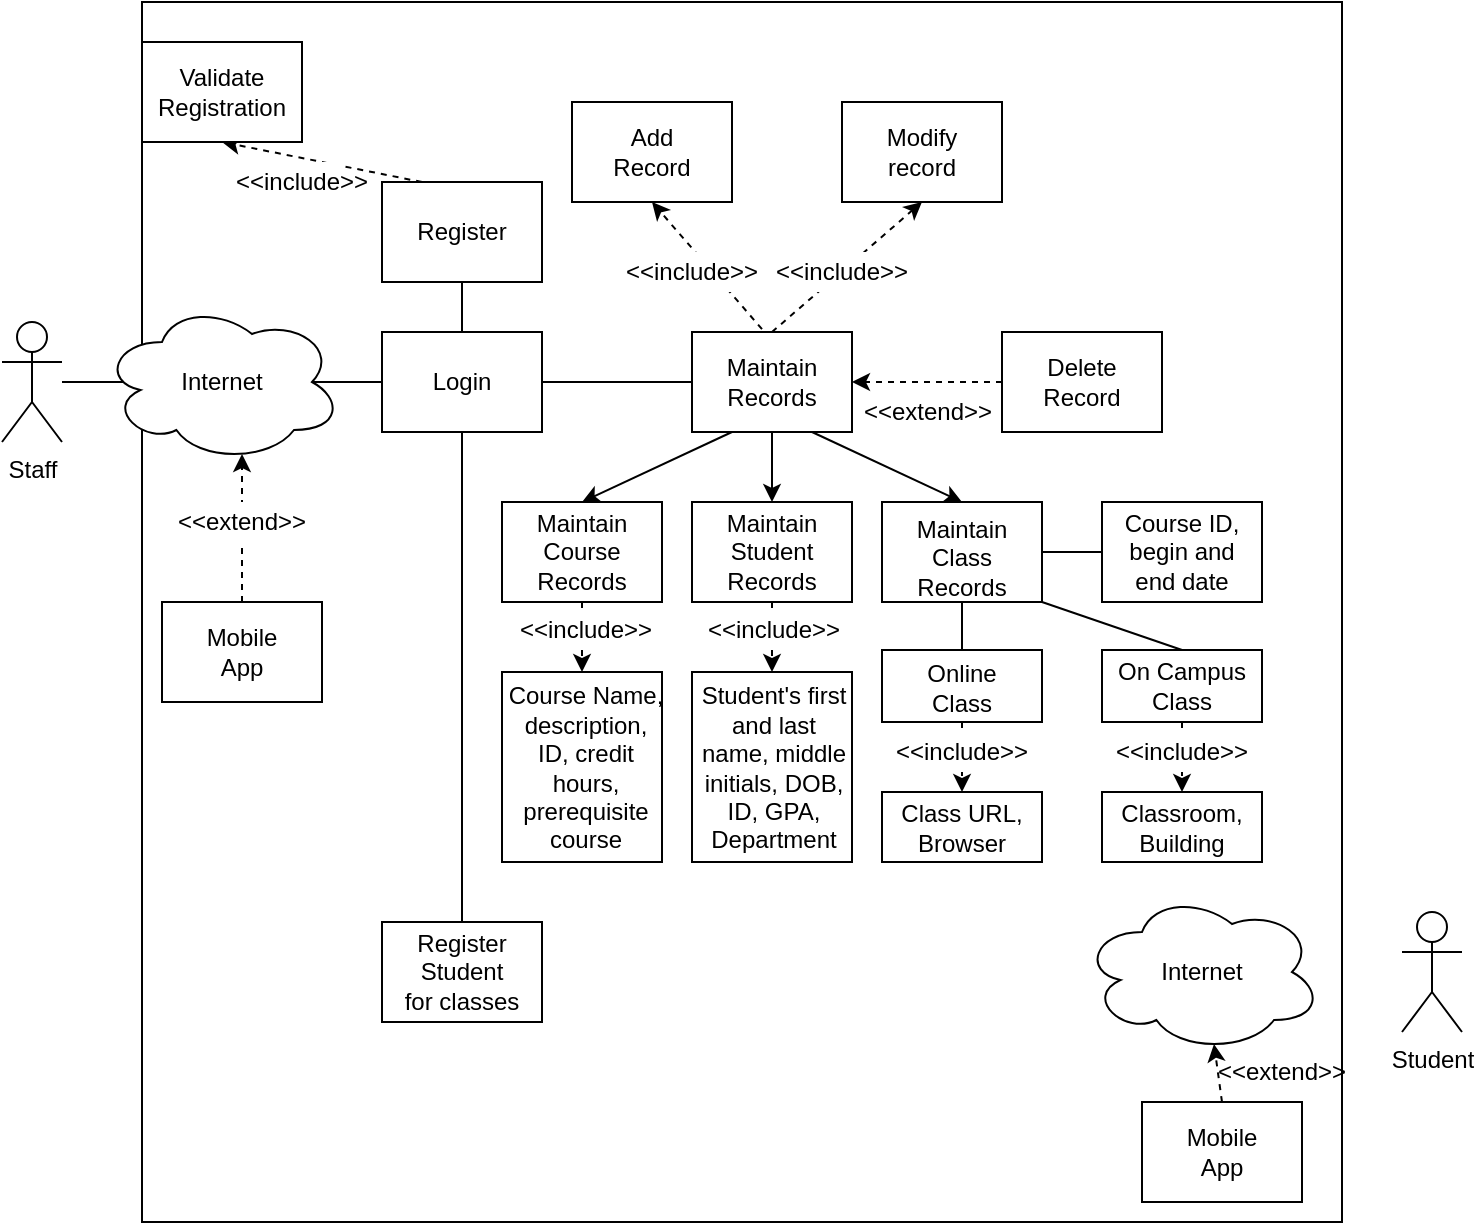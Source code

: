 <mxfile version="14.2.3" type="github">
  <diagram id="8vs-kHtqtg8oLNfutw9K" name="Page-1">
    <mxGraphModel dx="564" dy="731" grid="1" gridSize="10" guides="1" tooltips="1" connect="1" arrows="1" fold="1" page="1" pageScale="1" pageWidth="850" pageHeight="1100" math="0" shadow="0">
      <root>
        <mxCell id="0" />
        <mxCell id="1" parent="0" />
        <mxCell id="Is64VMlIJqgsroUcS939-7" value="" style="rounded=0;whiteSpace=wrap;html=1;" vertex="1" parent="1">
          <mxGeometry x="90" y="90" width="600" height="610" as="geometry" />
        </mxCell>
        <mxCell id="Is64VMlIJqgsroUcS939-5" style="edgeStyle=orthogonalEdgeStyle;rounded=0;orthogonalLoop=1;jettySize=auto;html=1;entryX=0.875;entryY=0.5;entryDx=0;entryDy=0;entryPerimeter=0;" edge="1" parent="1" source="Is64VMlIJqgsroUcS939-1" target="Is64VMlIJqgsroUcS939-3">
          <mxGeometry relative="1" as="geometry" />
        </mxCell>
        <mxCell id="Is64VMlIJqgsroUcS939-1" value="Staff" style="shape=umlActor;verticalLabelPosition=bottom;verticalAlign=top;html=1;outlineConnect=0;" vertex="1" parent="1">
          <mxGeometry x="20" y="250" width="30" height="60" as="geometry" />
        </mxCell>
        <mxCell id="Is64VMlIJqgsroUcS939-3" value="" style="ellipse;shape=cloud;whiteSpace=wrap;html=1;" vertex="1" parent="1">
          <mxGeometry x="70" y="240" width="120" height="80" as="geometry" />
        </mxCell>
        <mxCell id="Is64VMlIJqgsroUcS939-6" value="Internet" style="text;html=1;strokeColor=none;fillColor=none;align=center;verticalAlign=middle;whiteSpace=wrap;rounded=0;" vertex="1" parent="1">
          <mxGeometry x="110" y="270" width="40" height="20" as="geometry" />
        </mxCell>
        <mxCell id="Is64VMlIJqgsroUcS939-49" style="edgeStyle=orthogonalEdgeStyle;rounded=0;orthogonalLoop=1;jettySize=auto;html=1;entryX=0;entryY=0.5;entryDx=0;entryDy=0;" edge="1" parent="1" source="Is64VMlIJqgsroUcS939-10" target="Is64VMlIJqgsroUcS939-34">
          <mxGeometry relative="1" as="geometry" />
        </mxCell>
        <mxCell id="Is64VMlIJqgsroUcS939-10" value="" style="rounded=0;whiteSpace=wrap;html=1;" vertex="1" parent="1">
          <mxGeometry x="210" y="255" width="80" height="50" as="geometry" />
        </mxCell>
        <mxCell id="Is64VMlIJqgsroUcS939-11" value="Login" style="text;html=1;strokeColor=none;fillColor=none;align=center;verticalAlign=middle;whiteSpace=wrap;rounded=0;" vertex="1" parent="1">
          <mxGeometry x="230" y="270" width="40" height="20" as="geometry" />
        </mxCell>
        <mxCell id="Is64VMlIJqgsroUcS939-12" value="" style="rounded=0;whiteSpace=wrap;html=1;" vertex="1" parent="1">
          <mxGeometry x="210" y="180" width="80" height="50" as="geometry" />
        </mxCell>
        <mxCell id="Is64VMlIJqgsroUcS939-13" value="Register" style="text;html=1;strokeColor=none;fillColor=none;align=center;verticalAlign=middle;whiteSpace=wrap;rounded=0;" vertex="1" parent="1">
          <mxGeometry x="230" y="195" width="40" height="20" as="geometry" />
        </mxCell>
        <mxCell id="Is64VMlIJqgsroUcS939-16" value="" style="rounded=0;whiteSpace=wrap;html=1;" vertex="1" parent="1">
          <mxGeometry x="100" y="390" width="80" height="50" as="geometry" />
        </mxCell>
        <mxCell id="Is64VMlIJqgsroUcS939-17" value="Mobile App" style="text;html=1;strokeColor=none;fillColor=none;align=center;verticalAlign=middle;whiteSpace=wrap;rounded=0;" vertex="1" parent="1">
          <mxGeometry x="120" y="405" width="40" height="20" as="geometry" />
        </mxCell>
        <mxCell id="Is64VMlIJqgsroUcS939-18" value="" style="endArrow=none;html=1;exitX=0.875;exitY=0.5;exitDx=0;exitDy=0;exitPerimeter=0;" edge="1" parent="1" source="Is64VMlIJqgsroUcS939-3">
          <mxGeometry width="50" height="50" relative="1" as="geometry">
            <mxPoint x="170" y="280" as="sourcePoint" />
            <mxPoint x="210" y="280" as="targetPoint" />
          </mxGeometry>
        </mxCell>
        <mxCell id="Is64VMlIJqgsroUcS939-20" value="" style="endArrow=classic;html=1;dashed=1;exitX=0.5;exitY=0;exitDx=0;exitDy=0;" edge="1" parent="1" source="Is64VMlIJqgsroUcS939-16">
          <mxGeometry width="50" height="50" relative="1" as="geometry">
            <mxPoint x="190" y="415" as="sourcePoint" />
            <mxPoint x="140" y="316" as="targetPoint" />
          </mxGeometry>
        </mxCell>
        <mxCell id="Is64VMlIJqgsroUcS939-21" value="" style="endArrow=none;html=1;entryX=0.5;entryY=1;entryDx=0;entryDy=0;" edge="1" parent="1" target="Is64VMlIJqgsroUcS939-12">
          <mxGeometry width="50" height="50" relative="1" as="geometry">
            <mxPoint x="250" y="255" as="sourcePoint" />
            <mxPoint x="300" y="205" as="targetPoint" />
          </mxGeometry>
        </mxCell>
        <mxCell id="Is64VMlIJqgsroUcS939-23" value="&amp;lt;&amp;lt;extend&amp;gt;&amp;gt;" style="text;html=1;strokeColor=none;align=center;verticalAlign=middle;whiteSpace=wrap;rounded=0;fillColor=#ffffff;" vertex="1" parent="1">
          <mxGeometry x="120" y="340" width="40" height="20" as="geometry" />
        </mxCell>
        <mxCell id="Is64VMlIJqgsroUcS939-24" value="" style="endArrow=classic;html=1;entryX=0.5;entryY=1;entryDx=0;entryDy=0;dashed=1;" edge="1" parent="1" target="Is64VMlIJqgsroUcS939-25">
          <mxGeometry width="50" height="50" relative="1" as="geometry">
            <mxPoint x="230" y="180" as="sourcePoint" />
            <mxPoint x="250" y="160" as="targetPoint" />
          </mxGeometry>
        </mxCell>
        <mxCell id="Is64VMlIJqgsroUcS939-25" value="" style="rounded=0;whiteSpace=wrap;html=1;" vertex="1" parent="1">
          <mxGeometry x="90" y="110" width="80" height="50" as="geometry" />
        </mxCell>
        <mxCell id="Is64VMlIJqgsroUcS939-26" value="Validate Registration" style="text;html=1;strokeColor=none;fillColor=none;align=center;verticalAlign=middle;whiteSpace=wrap;rounded=0;" vertex="1" parent="1">
          <mxGeometry x="110" y="125" width="40" height="20" as="geometry" />
        </mxCell>
        <mxCell id="Is64VMlIJqgsroUcS939-27" value="&amp;lt;&amp;lt;include&amp;gt;&amp;gt;" style="text;html=1;strokeColor=none;align=center;verticalAlign=middle;whiteSpace=wrap;rounded=0;fillColor=#ffffff;" vertex="1" parent="1">
          <mxGeometry x="150" y="170" width="40" height="20" as="geometry" />
        </mxCell>
        <mxCell id="Is64VMlIJqgsroUcS939-33" value="" style="rounded=0;whiteSpace=wrap;html=1;" vertex="1" parent="1">
          <mxGeometry x="365" y="255" width="80" height="50" as="geometry" />
        </mxCell>
        <mxCell id="Is64VMlIJqgsroUcS939-34" value="Maintain Records" style="text;html=1;strokeColor=none;fillColor=none;align=center;verticalAlign=middle;whiteSpace=wrap;rounded=0;" vertex="1" parent="1">
          <mxGeometry x="385" y="270" width="40" height="20" as="geometry" />
        </mxCell>
        <mxCell id="Is64VMlIJqgsroUcS939-37" value="" style="rounded=0;whiteSpace=wrap;html=1;" vertex="1" parent="1">
          <mxGeometry x="305" y="140" width="80" height="50" as="geometry" />
        </mxCell>
        <mxCell id="Is64VMlIJqgsroUcS939-38" value="Add Record" style="text;html=1;strokeColor=none;fillColor=none;align=center;verticalAlign=middle;whiteSpace=wrap;rounded=0;" vertex="1" parent="1">
          <mxGeometry x="325" y="155" width="40" height="20" as="geometry" />
        </mxCell>
        <mxCell id="Is64VMlIJqgsroUcS939-39" value="" style="rounded=0;whiteSpace=wrap;html=1;" vertex="1" parent="1">
          <mxGeometry x="440" y="140" width="80" height="50" as="geometry" />
        </mxCell>
        <mxCell id="Is64VMlIJqgsroUcS939-40" value="Modify record" style="text;html=1;strokeColor=none;fillColor=none;align=center;verticalAlign=middle;whiteSpace=wrap;rounded=0;" vertex="1" parent="1">
          <mxGeometry x="460" y="155" width="40" height="20" as="geometry" />
        </mxCell>
        <mxCell id="Is64VMlIJqgsroUcS939-41" value="" style="rounded=0;whiteSpace=wrap;html=1;" vertex="1" parent="1">
          <mxGeometry x="520" y="255" width="80" height="50" as="geometry" />
        </mxCell>
        <mxCell id="Is64VMlIJqgsroUcS939-42" value="Delete Record" style="text;html=1;strokeColor=none;fillColor=none;align=center;verticalAlign=middle;whiteSpace=wrap;rounded=0;" vertex="1" parent="1">
          <mxGeometry x="540" y="270" width="40" height="20" as="geometry" />
        </mxCell>
        <mxCell id="Is64VMlIJqgsroUcS939-43" value="" style="rounded=0;whiteSpace=wrap;html=1;" vertex="1" parent="1">
          <mxGeometry x="460" y="340" width="80" height="50" as="geometry" />
        </mxCell>
        <mxCell id="Is64VMlIJqgsroUcS939-44" value="Maintain Class Records" style="text;html=1;strokeColor=none;fillColor=none;align=center;verticalAlign=middle;whiteSpace=wrap;rounded=0;" vertex="1" parent="1">
          <mxGeometry x="480" y="360" width="40" height="15" as="geometry" />
        </mxCell>
        <mxCell id="Is64VMlIJqgsroUcS939-45" value="" style="rounded=0;whiteSpace=wrap;html=1;" vertex="1" parent="1">
          <mxGeometry x="365" y="340" width="80" height="50" as="geometry" />
        </mxCell>
        <mxCell id="Is64VMlIJqgsroUcS939-46" value="Maintain Student Records" style="text;html=1;strokeColor=none;fillColor=none;align=center;verticalAlign=middle;whiteSpace=wrap;rounded=0;" vertex="1" parent="1">
          <mxGeometry x="385" y="355" width="40" height="20" as="geometry" />
        </mxCell>
        <mxCell id="Is64VMlIJqgsroUcS939-47" value="" style="rounded=0;whiteSpace=wrap;html=1;" vertex="1" parent="1">
          <mxGeometry x="270" y="340" width="80" height="50" as="geometry" />
        </mxCell>
        <mxCell id="Is64VMlIJqgsroUcS939-48" value="Maintain Course Records" style="text;html=1;strokeColor=none;fillColor=none;align=center;verticalAlign=middle;whiteSpace=wrap;rounded=0;" vertex="1" parent="1">
          <mxGeometry x="290" y="355" width="40" height="20" as="geometry" />
        </mxCell>
        <mxCell id="Is64VMlIJqgsroUcS939-51" value="" style="endArrow=classic;html=1;dashed=1;entryX=1;entryY=0.5;entryDx=0;entryDy=0;exitX=0;exitY=0.5;exitDx=0;exitDy=0;" edge="1" parent="1" source="Is64VMlIJqgsroUcS939-41" target="Is64VMlIJqgsroUcS939-33">
          <mxGeometry width="50" height="50" relative="1" as="geometry">
            <mxPoint x="480" y="280" as="sourcePoint" />
            <mxPoint x="530" y="230" as="targetPoint" />
          </mxGeometry>
        </mxCell>
        <mxCell id="Is64VMlIJqgsroUcS939-52" value="" style="endArrow=classic;html=1;dashed=1;entryX=0.5;entryY=1;entryDx=0;entryDy=0;exitX=0;exitY=0.5;exitDx=0;exitDy=0;" edge="1" parent="1" target="Is64VMlIJqgsroUcS939-37">
          <mxGeometry width="50" height="50" relative="1" as="geometry">
            <mxPoint x="400" y="253.57" as="sourcePoint" />
            <mxPoint x="325" y="253.57" as="targetPoint" />
          </mxGeometry>
        </mxCell>
        <mxCell id="Is64VMlIJqgsroUcS939-53" value="" style="endArrow=classic;html=1;dashed=1;entryX=0.5;entryY=1;entryDx=0;entryDy=0;exitX=0.5;exitY=0;exitDx=0;exitDy=0;" edge="1" parent="1" source="Is64VMlIJqgsroUcS939-33" target="Is64VMlIJqgsroUcS939-39">
          <mxGeometry width="50" height="50" relative="1" as="geometry">
            <mxPoint x="425" y="240" as="sourcePoint" />
            <mxPoint x="350" y="240" as="targetPoint" />
          </mxGeometry>
        </mxCell>
        <mxCell id="Is64VMlIJqgsroUcS939-54" value="&amp;lt;&amp;lt;include&amp;gt;&amp;gt;" style="text;html=1;strokeColor=none;align=center;verticalAlign=middle;whiteSpace=wrap;rounded=0;fillColor=#ffffff;" vertex="1" parent="1">
          <mxGeometry x="345" y="215" width="40" height="20" as="geometry" />
        </mxCell>
        <mxCell id="Is64VMlIJqgsroUcS939-55" value="&amp;lt;&amp;lt;include&amp;gt;&amp;gt;" style="text;html=1;strokeColor=none;align=center;verticalAlign=middle;whiteSpace=wrap;rounded=0;fillColor=#ffffff;" vertex="1" parent="1">
          <mxGeometry x="420" y="215" width="40" height="20" as="geometry" />
        </mxCell>
        <mxCell id="Is64VMlIJqgsroUcS939-56" value="&amp;lt;&amp;lt;extend&amp;gt;&amp;gt;" style="text;html=1;strokeColor=none;align=center;verticalAlign=middle;whiteSpace=wrap;rounded=0;fillColor=#ffffff;" vertex="1" parent="1">
          <mxGeometry x="463" y="285" width="40" height="20" as="geometry" />
        </mxCell>
        <mxCell id="Is64VMlIJqgsroUcS939-58" value="" style="endArrow=classic;html=1;exitX=0.25;exitY=1;exitDx=0;exitDy=0;entryX=0.5;entryY=0;entryDx=0;entryDy=0;" edge="1" parent="1" source="Is64VMlIJqgsroUcS939-33" target="Is64VMlIJqgsroUcS939-47">
          <mxGeometry width="50" height="50" relative="1" as="geometry">
            <mxPoint x="270" y="350" as="sourcePoint" />
            <mxPoint x="320" y="300" as="targetPoint" />
          </mxGeometry>
        </mxCell>
        <mxCell id="Is64VMlIJqgsroUcS939-59" value="" style="endArrow=classic;html=1;exitX=0.5;exitY=1;exitDx=0;exitDy=0;entryX=0.5;entryY=0;entryDx=0;entryDy=0;" edge="1" parent="1" source="Is64VMlIJqgsroUcS939-33" target="Is64VMlIJqgsroUcS939-45">
          <mxGeometry width="50" height="50" relative="1" as="geometry">
            <mxPoint x="395" y="315" as="sourcePoint" />
            <mxPoint x="320" y="350" as="targetPoint" />
          </mxGeometry>
        </mxCell>
        <mxCell id="Is64VMlIJqgsroUcS939-60" value="" style="endArrow=classic;html=1;exitX=0.75;exitY=1;exitDx=0;exitDy=0;entryX=0.5;entryY=0;entryDx=0;entryDy=0;" edge="1" parent="1" source="Is64VMlIJqgsroUcS939-33" target="Is64VMlIJqgsroUcS939-43">
          <mxGeometry width="50" height="50" relative="1" as="geometry">
            <mxPoint x="405" y="325" as="sourcePoint" />
            <mxPoint x="330" y="360" as="targetPoint" />
          </mxGeometry>
        </mxCell>
        <mxCell id="Is64VMlIJqgsroUcS939-61" value="" style="endArrow=none;html=1;entryX=0.5;entryY=1;entryDx=0;entryDy=0;exitX=0.5;exitY=0;exitDx=0;exitDy=0;" edge="1" parent="1" source="Is64VMlIJqgsroUcS939-62" target="Is64VMlIJqgsroUcS939-10">
          <mxGeometry width="50" height="50" relative="1" as="geometry">
            <mxPoint x="270" y="350" as="sourcePoint" />
            <mxPoint x="320" y="300" as="targetPoint" />
          </mxGeometry>
        </mxCell>
        <mxCell id="Is64VMlIJqgsroUcS939-62" value="" style="rounded=0;whiteSpace=wrap;html=1;" vertex="1" parent="1">
          <mxGeometry x="210" y="550" width="80" height="50" as="geometry" />
        </mxCell>
        <mxCell id="Is64VMlIJqgsroUcS939-63" value="Register Student for classes" style="text;html=1;strokeColor=none;fillColor=none;align=center;verticalAlign=middle;whiteSpace=wrap;rounded=0;" vertex="1" parent="1">
          <mxGeometry x="220" y="565" width="60" height="20" as="geometry" />
        </mxCell>
        <mxCell id="Is64VMlIJqgsroUcS939-67" value="" style="rounded=0;whiteSpace=wrap;html=1;" vertex="1" parent="1">
          <mxGeometry x="270" y="425" width="80" height="95" as="geometry" />
        </mxCell>
        <mxCell id="Is64VMlIJqgsroUcS939-66" value="Course Name, description, ID, credit hours, prerequisite course" style="text;html=1;strokeColor=none;fillColor=none;align=center;verticalAlign=middle;whiteSpace=wrap;rounded=0;" vertex="1" parent="1">
          <mxGeometry x="272" y="462.5" width="80" height="20" as="geometry" />
        </mxCell>
        <mxCell id="Is64VMlIJqgsroUcS939-69" value="" style="endArrow=classic;html=1;exitX=0.5;exitY=1;exitDx=0;exitDy=0;entryX=0.5;entryY=0;entryDx=0;entryDy=0;dashed=1;" edge="1" parent="1" source="Is64VMlIJqgsroUcS939-47" target="Is64VMlIJqgsroUcS939-67">
          <mxGeometry width="50" height="50" relative="1" as="geometry">
            <mxPoint x="230" y="430" as="sourcePoint" />
            <mxPoint x="280" y="380" as="targetPoint" />
          </mxGeometry>
        </mxCell>
        <mxCell id="Is64VMlIJqgsroUcS939-70" value="" style="rounded=0;whiteSpace=wrap;html=1;" vertex="1" parent="1">
          <mxGeometry x="365" y="425" width="80" height="95" as="geometry" />
        </mxCell>
        <mxCell id="Is64VMlIJqgsroUcS939-71" value="Student&#39;s first and last name, middle initials, DOB, ID, GPA, Department" style="text;html=1;strokeColor=none;fillColor=none;align=center;verticalAlign=middle;whiteSpace=wrap;rounded=0;" vertex="1" parent="1">
          <mxGeometry x="366" y="462.5" width="80" height="20" as="geometry" />
        </mxCell>
        <mxCell id="Is64VMlIJqgsroUcS939-72" value="" style="endArrow=classic;html=1;exitX=0.5;exitY=1;exitDx=0;exitDy=0;entryX=0.5;entryY=0;entryDx=0;entryDy=0;dashed=1;" edge="1" parent="1" target="Is64VMlIJqgsroUcS939-70">
          <mxGeometry width="50" height="50" relative="1" as="geometry">
            <mxPoint x="405" y="390" as="sourcePoint" />
            <mxPoint x="375" y="380" as="targetPoint" />
          </mxGeometry>
        </mxCell>
        <mxCell id="Is64VMlIJqgsroUcS939-77" value="&amp;lt;&amp;lt;include&amp;gt;&amp;gt;" style="text;html=1;strokeColor=none;align=center;verticalAlign=middle;whiteSpace=wrap;rounded=0;fillColor=#ffffff;" vertex="1" parent="1">
          <mxGeometry x="292" y="394" width="40" height="20" as="geometry" />
        </mxCell>
        <mxCell id="Is64VMlIJqgsroUcS939-79" value="&amp;lt;&amp;lt;include&amp;gt;&amp;gt;" style="text;html=1;strokeColor=none;align=center;verticalAlign=middle;whiteSpace=wrap;rounded=0;fillColor=#ffffff;" vertex="1" parent="1">
          <mxGeometry x="386" y="394" width="40" height="20" as="geometry" />
        </mxCell>
        <mxCell id="Is64VMlIJqgsroUcS939-80" value="" style="rounded=0;whiteSpace=wrap;html=1;" vertex="1" parent="1">
          <mxGeometry x="460" y="414" width="80" height="36" as="geometry" />
        </mxCell>
        <mxCell id="Is64VMlIJqgsroUcS939-81" value="Online Class" style="text;html=1;strokeColor=none;fillColor=none;align=center;verticalAlign=middle;whiteSpace=wrap;rounded=0;" vertex="1" parent="1">
          <mxGeometry x="480" y="425" width="40" height="15" as="geometry" />
        </mxCell>
        <mxCell id="Is64VMlIJqgsroUcS939-82" value="" style="rounded=0;whiteSpace=wrap;html=1;" vertex="1" parent="1">
          <mxGeometry x="570" y="414" width="80" height="36" as="geometry" />
        </mxCell>
        <mxCell id="Is64VMlIJqgsroUcS939-83" value="On Campus Class" style="text;html=1;strokeColor=none;fillColor=none;align=center;verticalAlign=middle;whiteSpace=wrap;rounded=0;" vertex="1" parent="1">
          <mxGeometry x="575" y="424.5" width="70" height="15" as="geometry" />
        </mxCell>
        <mxCell id="Is64VMlIJqgsroUcS939-85" value="" style="endArrow=none;html=1;entryX=0.5;entryY=0;entryDx=0;entryDy=0;exitX=1;exitY=1;exitDx=0;exitDy=0;" edge="1" parent="1" source="Is64VMlIJqgsroUcS939-43" target="Is64VMlIJqgsroUcS939-82">
          <mxGeometry width="50" height="50" relative="1" as="geometry">
            <mxPoint x="540" y="368" as="sourcePoint" />
            <mxPoint x="590" y="320" as="targetPoint" />
          </mxGeometry>
        </mxCell>
        <mxCell id="Is64VMlIJqgsroUcS939-86" value="" style="endArrow=none;html=1;entryX=0.5;entryY=0;entryDx=0;entryDy=0;exitX=0.5;exitY=1;exitDx=0;exitDy=0;" edge="1" parent="1" source="Is64VMlIJqgsroUcS939-43" target="Is64VMlIJqgsroUcS939-80">
          <mxGeometry width="50" height="50" relative="1" as="geometry">
            <mxPoint x="550" y="378" as="sourcePoint" />
            <mxPoint x="580" y="377.5" as="targetPoint" />
          </mxGeometry>
        </mxCell>
        <mxCell id="Is64VMlIJqgsroUcS939-87" value="" style="rounded=0;whiteSpace=wrap;html=1;" vertex="1" parent="1">
          <mxGeometry x="460" y="485" width="80" height="35" as="geometry" />
        </mxCell>
        <mxCell id="Is64VMlIJqgsroUcS939-88" value="Class URL, Browser" style="text;html=1;strokeColor=none;fillColor=none;align=center;verticalAlign=middle;whiteSpace=wrap;rounded=0;" vertex="1" parent="1">
          <mxGeometry x="460" y="495" width="80" height="15" as="geometry" />
        </mxCell>
        <mxCell id="Is64VMlIJqgsroUcS939-92" value="" style="rounded=0;whiteSpace=wrap;html=1;" vertex="1" parent="1">
          <mxGeometry x="570" y="485" width="80" height="35" as="geometry" />
        </mxCell>
        <mxCell id="Is64VMlIJqgsroUcS939-93" value="Classroom, Building" style="text;html=1;strokeColor=none;fillColor=none;align=center;verticalAlign=middle;whiteSpace=wrap;rounded=0;" vertex="1" parent="1">
          <mxGeometry x="570" y="495" width="80" height="15" as="geometry" />
        </mxCell>
        <mxCell id="Is64VMlIJqgsroUcS939-94" value="" style="rounded=0;whiteSpace=wrap;html=1;" vertex="1" parent="1">
          <mxGeometry x="570" y="340" width="80" height="50" as="geometry" />
        </mxCell>
        <mxCell id="Is64VMlIJqgsroUcS939-95" value="Course ID, begin and end date" style="text;html=1;strokeColor=none;fillColor=none;align=center;verticalAlign=middle;whiteSpace=wrap;rounded=0;" vertex="1" parent="1">
          <mxGeometry x="575" y="357.5" width="70" height="15" as="geometry" />
        </mxCell>
        <mxCell id="Is64VMlIJqgsroUcS939-97" value="" style="endArrow=none;html=1;exitX=1;exitY=0.5;exitDx=0;exitDy=0;entryX=0;entryY=0.5;entryDx=0;entryDy=0;" edge="1" parent="1" source="Is64VMlIJqgsroUcS939-43" target="Is64VMlIJqgsroUcS939-94">
          <mxGeometry width="50" height="50" relative="1" as="geometry">
            <mxPoint x="510" y="400" as="sourcePoint" />
            <mxPoint x="575" y="365" as="targetPoint" />
          </mxGeometry>
        </mxCell>
        <mxCell id="Is64VMlIJqgsroUcS939-99" value="" style="endArrow=classic;html=1;exitX=0.5;exitY=1;exitDx=0;exitDy=0;entryX=0.5;entryY=0;entryDx=0;entryDy=0;dashed=1;" edge="1" parent="1" source="Is64VMlIJqgsroUcS939-80" target="Is64VMlIJqgsroUcS939-87">
          <mxGeometry width="50" height="50" relative="1" as="geometry">
            <mxPoint x="430" y="410" as="sourcePoint" />
            <mxPoint x="480" y="360" as="targetPoint" />
          </mxGeometry>
        </mxCell>
        <mxCell id="Is64VMlIJqgsroUcS939-100" value="" style="endArrow=classic;html=1;exitX=0.5;exitY=1;exitDx=0;exitDy=0;entryX=0.5;entryY=0;entryDx=0;entryDy=0;dashed=1;" edge="1" parent="1" source="Is64VMlIJqgsroUcS939-82" target="Is64VMlIJqgsroUcS939-92">
          <mxGeometry width="50" height="50" relative="1" as="geometry">
            <mxPoint x="510" y="460.0" as="sourcePoint" />
            <mxPoint x="510" y="495" as="targetPoint" />
          </mxGeometry>
        </mxCell>
        <mxCell id="Is64VMlIJqgsroUcS939-102" value="&amp;lt;&amp;lt;include&amp;gt;&amp;gt;" style="text;html=1;strokeColor=none;align=center;verticalAlign=middle;whiteSpace=wrap;rounded=0;fillColor=#ffffff;" vertex="1" parent="1">
          <mxGeometry x="480" y="455" width="40" height="20" as="geometry" />
        </mxCell>
        <mxCell id="Is64VMlIJqgsroUcS939-103" value="&amp;lt;&amp;lt;include&amp;gt;&amp;gt;" style="text;html=1;strokeColor=none;align=center;verticalAlign=middle;whiteSpace=wrap;rounded=0;fillColor=#ffffff;" vertex="1" parent="1">
          <mxGeometry x="590" y="455" width="40" height="20" as="geometry" />
        </mxCell>
        <mxCell id="Is64VMlIJqgsroUcS939-104" value="Student" style="shape=umlActor;verticalLabelPosition=bottom;verticalAlign=top;html=1;outlineConnect=0;fillColor=#ffffff;" vertex="1" parent="1">
          <mxGeometry x="720" y="545" width="30" height="60" as="geometry" />
        </mxCell>
        <mxCell id="Is64VMlIJqgsroUcS939-105" value="" style="ellipse;shape=cloud;whiteSpace=wrap;html=1;" vertex="1" parent="1">
          <mxGeometry x="560" y="535" width="120" height="80" as="geometry" />
        </mxCell>
        <mxCell id="Is64VMlIJqgsroUcS939-106" value="Internet" style="text;html=1;strokeColor=none;fillColor=none;align=center;verticalAlign=middle;whiteSpace=wrap;rounded=0;" vertex="1" parent="1">
          <mxGeometry x="600" y="565" width="40" height="20" as="geometry" />
        </mxCell>
        <mxCell id="Is64VMlIJqgsroUcS939-107" value="" style="rounded=0;whiteSpace=wrap;html=1;" vertex="1" parent="1">
          <mxGeometry x="590" y="640" width="80" height="50" as="geometry" />
        </mxCell>
        <mxCell id="Is64VMlIJqgsroUcS939-108" value="Mobile App" style="text;html=1;strokeColor=none;fillColor=none;align=center;verticalAlign=middle;whiteSpace=wrap;rounded=0;" vertex="1" parent="1">
          <mxGeometry x="610" y="655" width="40" height="20" as="geometry" />
        </mxCell>
        <mxCell id="Is64VMlIJqgsroUcS939-109" value="&amp;lt;&amp;lt;extend&amp;gt;&amp;gt;" style="text;html=1;strokeColor=none;align=center;verticalAlign=middle;whiteSpace=wrap;rounded=0;fillColor=#ffffff;" vertex="1" parent="1">
          <mxGeometry x="640" y="615" width="40" height="20" as="geometry" />
        </mxCell>
        <mxCell id="Is64VMlIJqgsroUcS939-111" value="" style="endArrow=classic;html=1;dashed=1;exitX=0.5;exitY=0;exitDx=0;exitDy=0;entryX=0.55;entryY=0.95;entryDx=0;entryDy=0;entryPerimeter=0;" edge="1" parent="1" source="Is64VMlIJqgsroUcS939-107" target="Is64VMlIJqgsroUcS939-105">
          <mxGeometry width="50" height="50" relative="1" as="geometry">
            <mxPoint x="600" y="410" as="sourcePoint" />
            <mxPoint x="650" y="360" as="targetPoint" />
          </mxGeometry>
        </mxCell>
      </root>
    </mxGraphModel>
  </diagram>
</mxfile>
